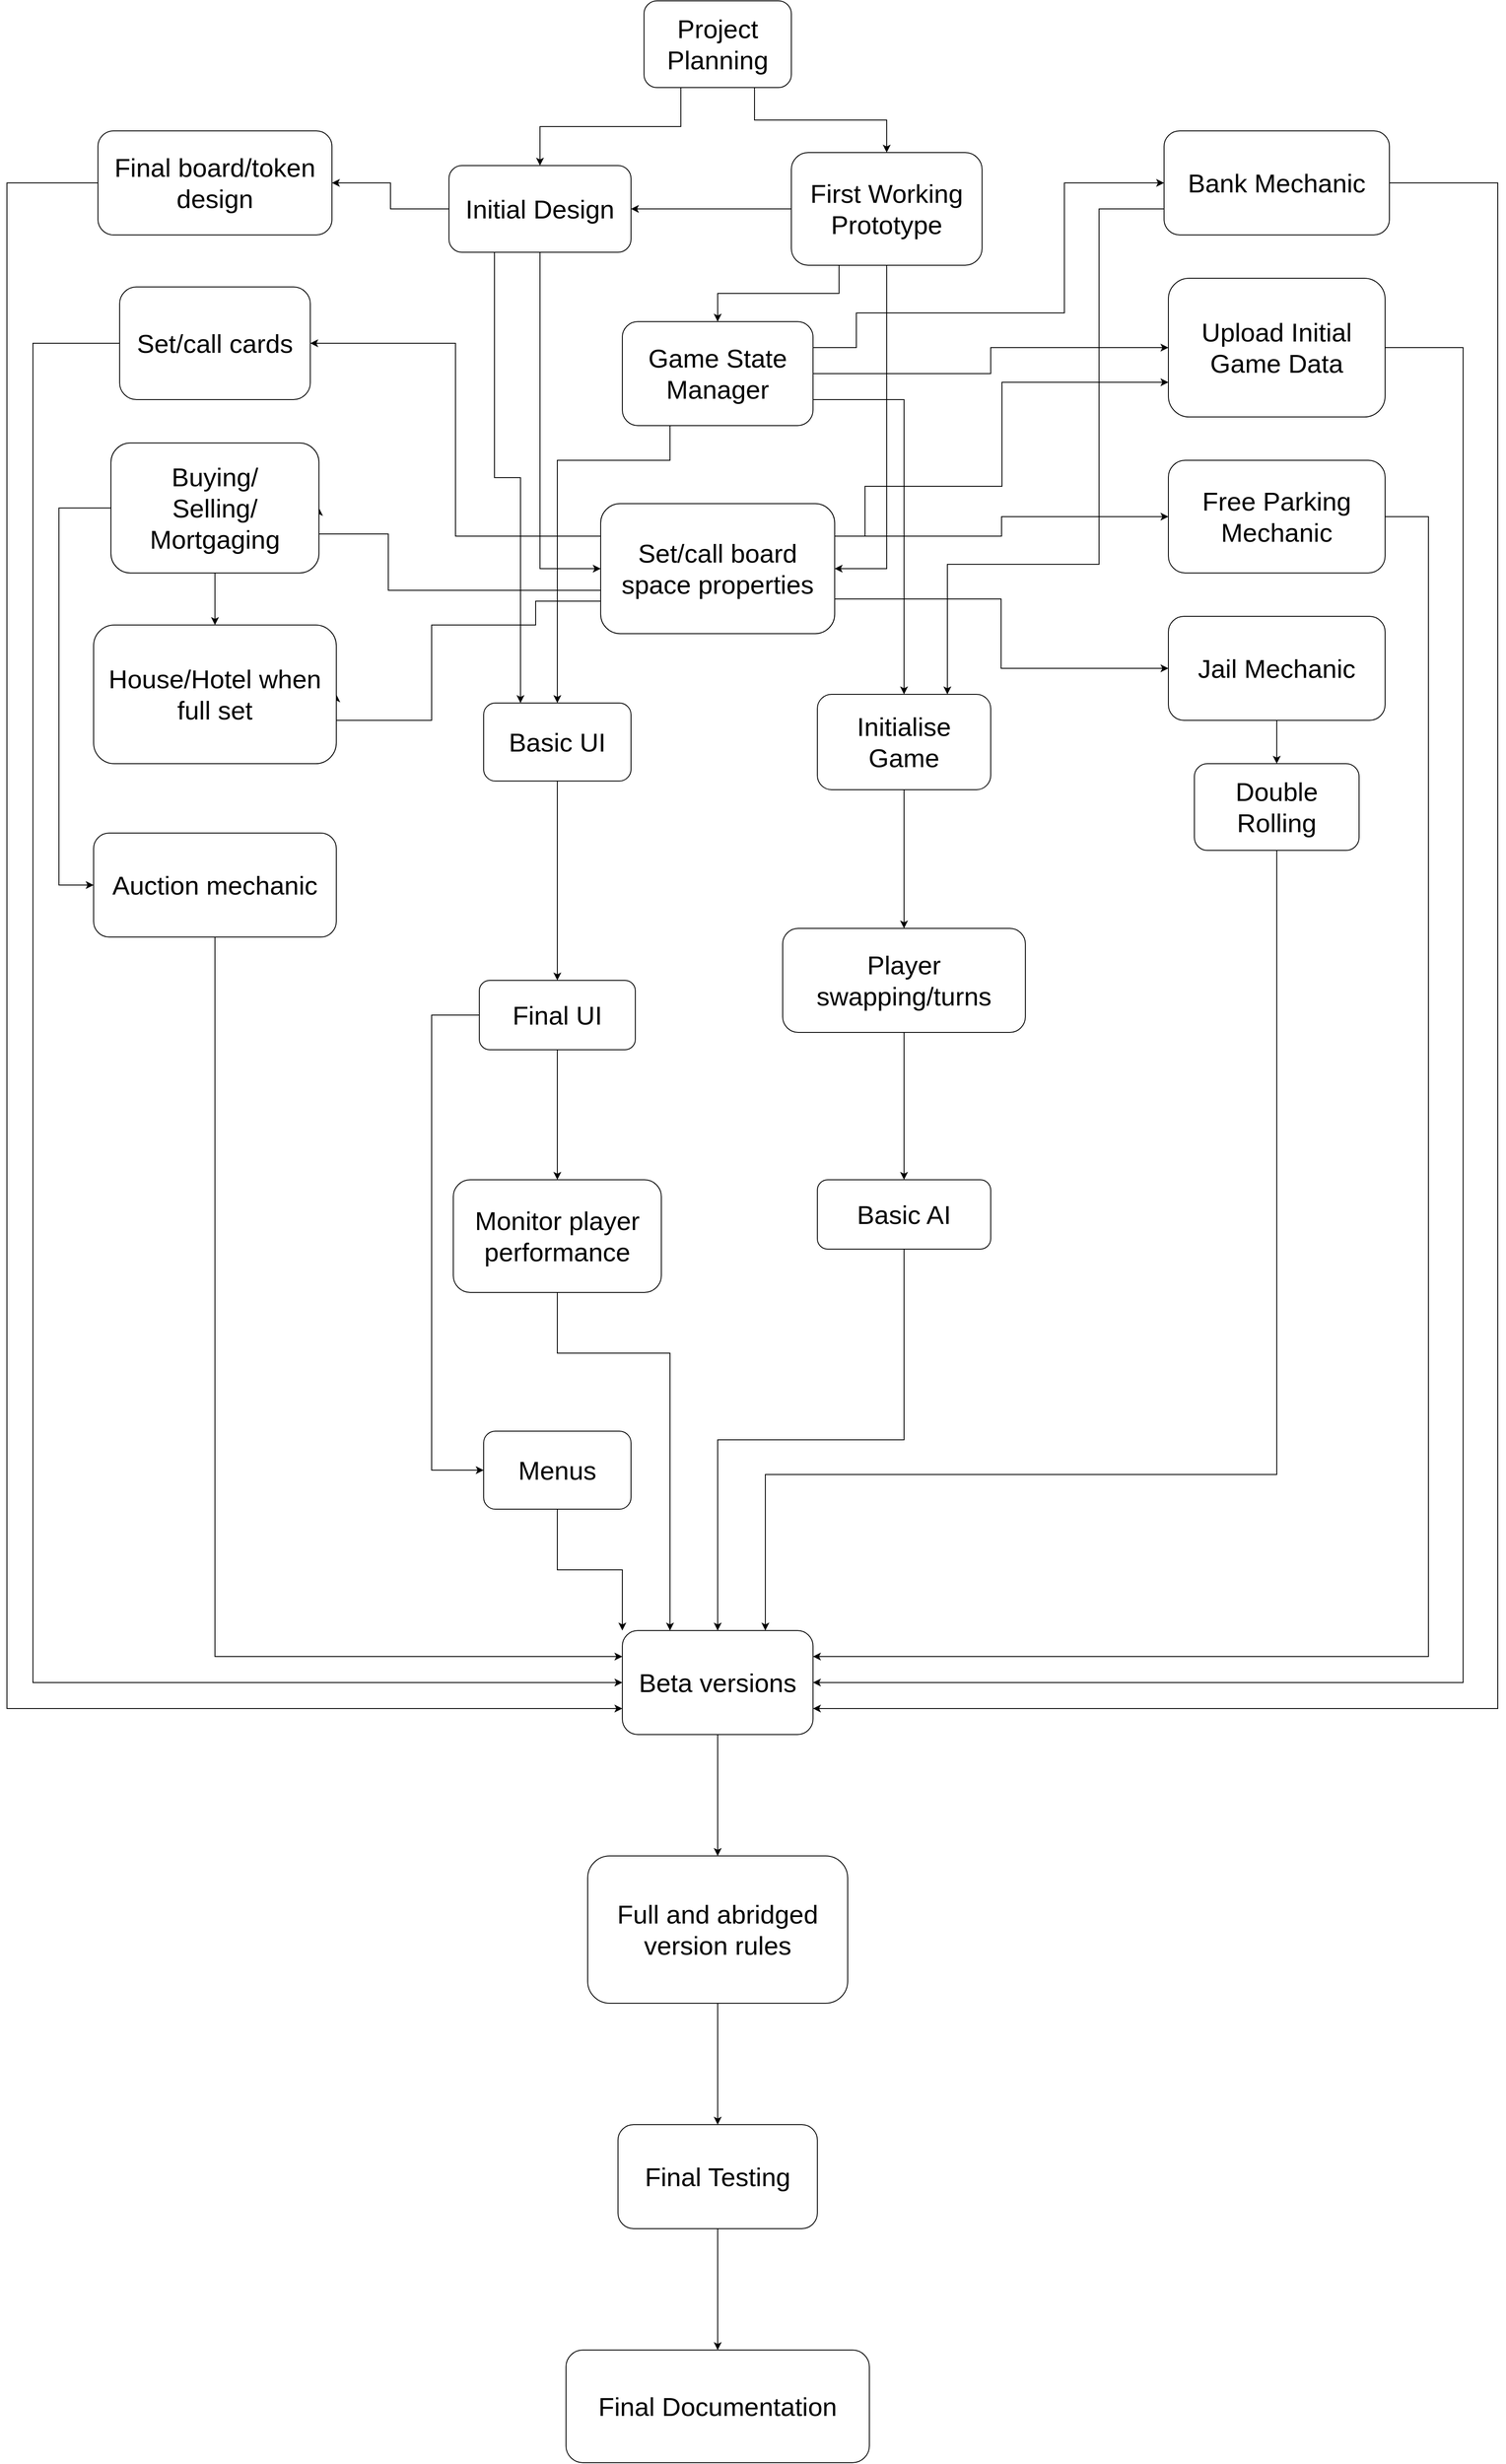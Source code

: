 <mxfile version="16.5.6" type="device"><diagram id="v94tWwK4O_iV_ibOlGFk" name="Page-1"><mxGraphModel dx="3128" dy="1568" grid="1" gridSize="10" guides="1" tooltips="1" connect="1" arrows="1" fold="1" page="1" pageScale="1" pageWidth="2300" pageHeight="3000" math="0" shadow="0"><root><mxCell id="0"/><mxCell id="1" parent="0"/><mxCell id="8SAVdcYJJuNNCXs4Pqvg-31" style="edgeStyle=orthogonalEdgeStyle;rounded=0;orthogonalLoop=1;jettySize=auto;html=1;exitX=0.25;exitY=1;exitDx=0;exitDy=0;entryX=0.5;entryY=0;entryDx=0;entryDy=0;fontSize=30;" parent="1" source="8SAVdcYJJuNNCXs4Pqvg-3" target="8SAVdcYJJuNNCXs4Pqvg-5" edge="1"><mxGeometry relative="1" as="geometry"/></mxCell><mxCell id="8SAVdcYJJuNNCXs4Pqvg-32" style="edgeStyle=orthogonalEdgeStyle;rounded=0;orthogonalLoop=1;jettySize=auto;html=1;exitX=0.75;exitY=1;exitDx=0;exitDy=0;entryX=0.5;entryY=0;entryDx=0;entryDy=0;fontSize=30;" parent="1" source="8SAVdcYJJuNNCXs4Pqvg-3" target="8SAVdcYJJuNNCXs4Pqvg-4" edge="1"><mxGeometry relative="1" as="geometry"/></mxCell><mxCell id="8SAVdcYJJuNNCXs4Pqvg-3" value="&lt;font style=&quot;font-size: 30px&quot;&gt;Project Planning&lt;/font&gt;" style="rounded=1;whiteSpace=wrap;html=1;fontSize=25;" parent="1" vertex="1"><mxGeometry x="795" y="80" width="170" height="100" as="geometry"/></mxCell><mxCell id="8SAVdcYJJuNNCXs4Pqvg-33" style="edgeStyle=orthogonalEdgeStyle;rounded=0;orthogonalLoop=1;jettySize=auto;html=1;exitX=0;exitY=0.5;exitDx=0;exitDy=0;entryX=1;entryY=0.5;entryDx=0;entryDy=0;fontSize=30;" parent="1" source="8SAVdcYJJuNNCXs4Pqvg-4" target="8SAVdcYJJuNNCXs4Pqvg-5" edge="1"><mxGeometry relative="1" as="geometry"/></mxCell><mxCell id="8SAVdcYJJuNNCXs4Pqvg-38" style="edgeStyle=orthogonalEdgeStyle;rounded=0;orthogonalLoop=1;jettySize=auto;html=1;exitX=0.25;exitY=1;exitDx=0;exitDy=0;entryX=0.5;entryY=0;entryDx=0;entryDy=0;fontSize=30;" parent="1" source="8SAVdcYJJuNNCXs4Pqvg-4" target="8SAVdcYJJuNNCXs4Pqvg-6" edge="1"><mxGeometry relative="1" as="geometry"/></mxCell><mxCell id="8SAVdcYJJuNNCXs4Pqvg-43" style="edgeStyle=orthogonalEdgeStyle;rounded=0;orthogonalLoop=1;jettySize=auto;html=1;exitX=0.5;exitY=1;exitDx=0;exitDy=0;entryX=1;entryY=0.5;entryDx=0;entryDy=0;fontSize=30;" parent="1" source="8SAVdcYJJuNNCXs4Pqvg-4" target="8SAVdcYJJuNNCXs4Pqvg-8" edge="1"><mxGeometry relative="1" as="geometry"/></mxCell><mxCell id="8SAVdcYJJuNNCXs4Pqvg-4" value="First Working Prototype" style="rounded=1;whiteSpace=wrap;html=1;fontSize=30;" parent="1" vertex="1"><mxGeometry x="965" y="255" width="220" height="130" as="geometry"/></mxCell><mxCell id="8SAVdcYJJuNNCXs4Pqvg-34" style="edgeStyle=orthogonalEdgeStyle;rounded=0;orthogonalLoop=1;jettySize=auto;html=1;exitX=0;exitY=0.5;exitDx=0;exitDy=0;entryX=1;entryY=0.5;entryDx=0;entryDy=0;fontSize=30;" parent="1" source="8SAVdcYJJuNNCXs4Pqvg-5" target="8SAVdcYJJuNNCXs4Pqvg-19" edge="1"><mxGeometry relative="1" as="geometry"/></mxCell><mxCell id="8SAVdcYJJuNNCXs4Pqvg-42" style="edgeStyle=orthogonalEdgeStyle;rounded=0;orthogonalLoop=1;jettySize=auto;html=1;exitX=0.5;exitY=1;exitDx=0;exitDy=0;entryX=0;entryY=0.5;entryDx=0;entryDy=0;fontSize=30;" parent="1" source="8SAVdcYJJuNNCXs4Pqvg-5" target="8SAVdcYJJuNNCXs4Pqvg-8" edge="1"><mxGeometry relative="1" as="geometry"/></mxCell><mxCell id="8SAVdcYJJuNNCXs4Pqvg-76" style="edgeStyle=orthogonalEdgeStyle;rounded=0;orthogonalLoop=1;jettySize=auto;html=1;exitX=0.25;exitY=1;exitDx=0;exitDy=0;entryX=0.25;entryY=0;entryDx=0;entryDy=0;fontSize=30;" parent="1" source="8SAVdcYJJuNNCXs4Pqvg-5" target="8SAVdcYJJuNNCXs4Pqvg-7" edge="1"><mxGeometry relative="1" as="geometry"/></mxCell><mxCell id="8SAVdcYJJuNNCXs4Pqvg-5" value="Initial Design" style="rounded=1;whiteSpace=wrap;html=1;fontSize=30;" parent="1" vertex="1"><mxGeometry x="570" y="270" width="210" height="100" as="geometry"/></mxCell><mxCell id="8SAVdcYJJuNNCXs4Pqvg-55" style="edgeStyle=orthogonalEdgeStyle;rounded=0;orthogonalLoop=1;jettySize=auto;html=1;exitX=1;exitY=0.25;exitDx=0;exitDy=0;entryX=0;entryY=0.5;entryDx=0;entryDy=0;fontSize=30;" parent="1" source="8SAVdcYJJuNNCXs4Pqvg-6" target="8SAVdcYJJuNNCXs4Pqvg-11" edge="1"><mxGeometry relative="1" as="geometry"><Array as="points"><mxPoint x="1040" y="480"/><mxPoint x="1040" y="440"/><mxPoint x="1280" y="440"/><mxPoint x="1280" y="290"/></Array></mxGeometry></mxCell><mxCell id="8SAVdcYJJuNNCXs4Pqvg-56" style="edgeStyle=orthogonalEdgeStyle;rounded=0;orthogonalLoop=1;jettySize=auto;html=1;exitX=1;exitY=0.5;exitDx=0;exitDy=0;entryX=0;entryY=0.5;entryDx=0;entryDy=0;fontSize=30;" parent="1" source="8SAVdcYJJuNNCXs4Pqvg-6" target="8SAVdcYJJuNNCXs4Pqvg-12" edge="1"><mxGeometry relative="1" as="geometry"/></mxCell><mxCell id="8SAVdcYJJuNNCXs4Pqvg-60" style="edgeStyle=orthogonalEdgeStyle;rounded=0;orthogonalLoop=1;jettySize=auto;html=1;exitX=1;exitY=0.75;exitDx=0;exitDy=0;entryX=0.5;entryY=0;entryDx=0;entryDy=0;fontSize=30;" parent="1" source="8SAVdcYJJuNNCXs4Pqvg-6" target="8SAVdcYJJuNNCXs4Pqvg-13" edge="1"><mxGeometry relative="1" as="geometry"/></mxCell><mxCell id="2vzqE719gmyHgTQjWBiP-1" style="edgeStyle=orthogonalEdgeStyle;rounded=0;orthogonalLoop=1;jettySize=auto;html=1;exitX=0.25;exitY=1;exitDx=0;exitDy=0;entryX=0.5;entryY=0;entryDx=0;entryDy=0;" edge="1" parent="1" source="8SAVdcYJJuNNCXs4Pqvg-6" target="8SAVdcYJJuNNCXs4Pqvg-7"><mxGeometry relative="1" as="geometry"><Array as="points"><mxPoint x="825" y="610"/><mxPoint x="695" y="610"/></Array></mxGeometry></mxCell><mxCell id="8SAVdcYJJuNNCXs4Pqvg-6" value="Game State Manager" style="rounded=1;whiteSpace=wrap;html=1;fontSize=30;" parent="1" vertex="1"><mxGeometry x="770" y="450" width="220" height="120" as="geometry"/></mxCell><mxCell id="8SAVdcYJJuNNCXs4Pqvg-75" style="edgeStyle=orthogonalEdgeStyle;rounded=0;orthogonalLoop=1;jettySize=auto;html=1;exitX=0.5;exitY=1;exitDx=0;exitDy=0;entryX=0.5;entryY=0;entryDx=0;entryDy=0;fontSize=30;" parent="1" source="8SAVdcYJJuNNCXs4Pqvg-7" target="8SAVdcYJJuNNCXs4Pqvg-23" edge="1"><mxGeometry relative="1" as="geometry"/></mxCell><mxCell id="8SAVdcYJJuNNCXs4Pqvg-7" value="Basic UI" style="rounded=1;whiteSpace=wrap;html=1;fontSize=30;" parent="1" vertex="1"><mxGeometry x="610" y="890" width="170" height="90" as="geometry"/></mxCell><mxCell id="8SAVdcYJJuNNCXs4Pqvg-44" style="edgeStyle=orthogonalEdgeStyle;rounded=0;orthogonalLoop=1;jettySize=auto;html=1;exitX=1;exitY=0.25;exitDx=0;exitDy=0;entryX=0;entryY=0.5;entryDx=0;entryDy=0;fontSize=30;" parent="1" source="8SAVdcYJJuNNCXs4Pqvg-8" target="8SAVdcYJJuNNCXs4Pqvg-9" edge="1"><mxGeometry relative="1" as="geometry"/></mxCell><mxCell id="8SAVdcYJJuNNCXs4Pqvg-45" style="edgeStyle=orthogonalEdgeStyle;rounded=0;orthogonalLoop=1;jettySize=auto;html=1;exitX=1;exitY=0.75;exitDx=0;exitDy=0;entryX=0;entryY=0.5;entryDx=0;entryDy=0;fontSize=30;" parent="1" source="8SAVdcYJJuNNCXs4Pqvg-8" target="8SAVdcYJJuNNCXs4Pqvg-10" edge="1"><mxGeometry relative="1" as="geometry"><Array as="points"><mxPoint x="1015" y="770"/><mxPoint x="1207" y="770"/><mxPoint x="1207" y="850"/></Array></mxGeometry></mxCell><mxCell id="8SAVdcYJJuNNCXs4Pqvg-57" style="edgeStyle=orthogonalEdgeStyle;rounded=0;orthogonalLoop=1;jettySize=auto;html=1;exitX=1;exitY=0.25;exitDx=0;exitDy=0;entryX=0;entryY=0.75;entryDx=0;entryDy=0;fontSize=30;" parent="1" source="8SAVdcYJJuNNCXs4Pqvg-8" target="8SAVdcYJJuNNCXs4Pqvg-12" edge="1"><mxGeometry relative="1" as="geometry"><Array as="points"><mxPoint x="1050" y="698"/><mxPoint x="1050" y="640"/><mxPoint x="1208" y="640"/><mxPoint x="1208" y="520"/></Array></mxGeometry></mxCell><mxCell id="8SAVdcYJJuNNCXs4Pqvg-65" style="edgeStyle=orthogonalEdgeStyle;rounded=0;orthogonalLoop=1;jettySize=auto;html=1;exitX=0;exitY=0.25;exitDx=0;exitDy=0;entryX=1;entryY=0.5;entryDx=0;entryDy=0;fontSize=30;" parent="1" source="8SAVdcYJJuNNCXs4Pqvg-8" target="8SAVdcYJJuNNCXs4Pqvg-15" edge="1"><mxGeometry relative="1" as="geometry"/></mxCell><mxCell id="8SAVdcYJJuNNCXs4Pqvg-67" style="edgeStyle=orthogonalEdgeStyle;rounded=0;orthogonalLoop=1;jettySize=auto;html=1;exitX=0;exitY=0.75;exitDx=0;exitDy=0;entryX=1;entryY=0.5;entryDx=0;entryDy=0;fontSize=30;" parent="1" source="8SAVdcYJJuNNCXs4Pqvg-8" target="8SAVdcYJJuNNCXs4Pqvg-16" edge="1"><mxGeometry relative="1" as="geometry"><Array as="points"><mxPoint x="745" y="760"/><mxPoint x="500" y="760"/><mxPoint x="500" y="695"/></Array></mxGeometry></mxCell><mxCell id="8SAVdcYJJuNNCXs4Pqvg-69" style="edgeStyle=orthogonalEdgeStyle;rounded=0;orthogonalLoop=1;jettySize=auto;html=1;exitX=0;exitY=0.75;exitDx=0;exitDy=0;entryX=1;entryY=0.5;entryDx=0;entryDy=0;fontSize=30;" parent="1" source="8SAVdcYJJuNNCXs4Pqvg-8" target="8SAVdcYJJuNNCXs4Pqvg-17" edge="1"><mxGeometry relative="1" as="geometry"><Array as="points"><mxPoint x="670" y="773"/><mxPoint x="670" y="800"/><mxPoint x="550" y="800"/><mxPoint x="550" y="910"/></Array></mxGeometry></mxCell><mxCell id="8SAVdcYJJuNNCXs4Pqvg-8" value="Set/call board space properties" style="rounded=1;whiteSpace=wrap;html=1;fontSize=30;" parent="1" vertex="1"><mxGeometry x="745" y="660" width="270" height="150" as="geometry"/></mxCell><mxCell id="8SAVdcYJJuNNCXs4Pqvg-87" style="edgeStyle=orthogonalEdgeStyle;rounded=0;orthogonalLoop=1;jettySize=auto;html=1;exitX=1;exitY=0.5;exitDx=0;exitDy=0;entryX=1;entryY=0.25;entryDx=0;entryDy=0;fontSize=30;" parent="1" source="8SAVdcYJJuNNCXs4Pqvg-9" target="8SAVdcYJJuNNCXs4Pqvg-26" edge="1"><mxGeometry relative="1" as="geometry"><Array as="points"><mxPoint x="1700" y="675"/><mxPoint x="1700" y="1990"/></Array></mxGeometry></mxCell><mxCell id="8SAVdcYJJuNNCXs4Pqvg-9" value="Free Parking Mechanic" style="rounded=1;whiteSpace=wrap;html=1;fontSize=30;" parent="1" vertex="1"><mxGeometry x="1400" y="610" width="250" height="130" as="geometry"/></mxCell><mxCell id="8SAVdcYJJuNNCXs4Pqvg-85" style="edgeStyle=orthogonalEdgeStyle;rounded=0;orthogonalLoop=1;jettySize=auto;html=1;exitX=0.5;exitY=1;exitDx=0;exitDy=0;entryX=0.5;entryY=0;entryDx=0;entryDy=0;fontSize=30;" parent="1" source="8SAVdcYJJuNNCXs4Pqvg-10" target="8SAVdcYJJuNNCXs4Pqvg-18" edge="1"><mxGeometry relative="1" as="geometry"/></mxCell><mxCell id="8SAVdcYJJuNNCXs4Pqvg-10" value="Jail Mechanic" style="rounded=1;whiteSpace=wrap;html=1;fontSize=30;" parent="1" vertex="1"><mxGeometry x="1400" y="790" width="250" height="120" as="geometry"/></mxCell><mxCell id="8SAVdcYJJuNNCXs4Pqvg-61" style="edgeStyle=orthogonalEdgeStyle;rounded=0;orthogonalLoop=1;jettySize=auto;html=1;exitX=0;exitY=0.75;exitDx=0;exitDy=0;entryX=0.75;entryY=0;entryDx=0;entryDy=0;fontSize=30;" parent="1" source="8SAVdcYJJuNNCXs4Pqvg-11" target="8SAVdcYJJuNNCXs4Pqvg-13" edge="1"><mxGeometry relative="1" as="geometry"><Array as="points"><mxPoint x="1320" y="320"/><mxPoint x="1320" y="730"/><mxPoint x="1145" y="730"/></Array></mxGeometry></mxCell><mxCell id="8SAVdcYJJuNNCXs4Pqvg-89" style="edgeStyle=orthogonalEdgeStyle;rounded=0;orthogonalLoop=1;jettySize=auto;html=1;exitX=1;exitY=0.5;exitDx=0;exitDy=0;entryX=1;entryY=0.75;entryDx=0;entryDy=0;fontSize=30;" parent="1" source="8SAVdcYJJuNNCXs4Pqvg-11" target="8SAVdcYJJuNNCXs4Pqvg-26" edge="1"><mxGeometry relative="1" as="geometry"><Array as="points"><mxPoint x="1780" y="290"/><mxPoint x="1780" y="2050"/></Array></mxGeometry></mxCell><mxCell id="8SAVdcYJJuNNCXs4Pqvg-11" value="Bank Mechanic" style="rounded=1;whiteSpace=wrap;html=1;fontSize=30;" parent="1" vertex="1"><mxGeometry x="1395" y="230" width="260" height="120" as="geometry"/></mxCell><mxCell id="8SAVdcYJJuNNCXs4Pqvg-88" style="edgeStyle=orthogonalEdgeStyle;rounded=0;orthogonalLoop=1;jettySize=auto;html=1;exitX=1;exitY=0.5;exitDx=0;exitDy=0;entryX=1;entryY=0.5;entryDx=0;entryDy=0;fontSize=30;" parent="1" source="8SAVdcYJJuNNCXs4Pqvg-12" target="8SAVdcYJJuNNCXs4Pqvg-26" edge="1"><mxGeometry relative="1" as="geometry"><Array as="points"><mxPoint x="1740" y="480"/><mxPoint x="1740" y="2020"/></Array></mxGeometry></mxCell><mxCell id="8SAVdcYJJuNNCXs4Pqvg-12" value="Upload Initial Game Data" style="rounded=1;whiteSpace=wrap;html=1;fontSize=30;" parent="1" vertex="1"><mxGeometry x="1400" y="400" width="250" height="160" as="geometry"/></mxCell><mxCell id="8SAVdcYJJuNNCXs4Pqvg-62" style="edgeStyle=orthogonalEdgeStyle;rounded=0;orthogonalLoop=1;jettySize=auto;html=1;exitX=0.5;exitY=1;exitDx=0;exitDy=0;entryX=0.5;entryY=0;entryDx=0;entryDy=0;fontSize=30;" parent="1" source="8SAVdcYJJuNNCXs4Pqvg-13" target="8SAVdcYJJuNNCXs4Pqvg-14" edge="1"><mxGeometry relative="1" as="geometry"/></mxCell><mxCell id="8SAVdcYJJuNNCXs4Pqvg-13" value="Initialise Game" style="rounded=1;whiteSpace=wrap;html=1;fontSize=30;" parent="1" vertex="1"><mxGeometry x="995" y="880" width="200" height="110" as="geometry"/></mxCell><mxCell id="8SAVdcYJJuNNCXs4Pqvg-72" style="edgeStyle=orthogonalEdgeStyle;rounded=0;orthogonalLoop=1;jettySize=auto;html=1;exitX=0.5;exitY=1;exitDx=0;exitDy=0;entryX=0.5;entryY=0;entryDx=0;entryDy=0;fontSize=30;" parent="1" source="8SAVdcYJJuNNCXs4Pqvg-14" target="8SAVdcYJJuNNCXs4Pqvg-22" edge="1"><mxGeometry relative="1" as="geometry"/></mxCell><mxCell id="8SAVdcYJJuNNCXs4Pqvg-14" value="Player swapping/turns" style="rounded=1;whiteSpace=wrap;html=1;fontSize=30;" parent="1" vertex="1"><mxGeometry x="955" y="1150" width="280" height="120" as="geometry"/></mxCell><mxCell id="8SAVdcYJJuNNCXs4Pqvg-82" style="edgeStyle=orthogonalEdgeStyle;rounded=0;orthogonalLoop=1;jettySize=auto;html=1;exitX=0;exitY=0.5;exitDx=0;exitDy=0;entryX=0;entryY=0.5;entryDx=0;entryDy=0;fontSize=30;" parent="1" source="8SAVdcYJJuNNCXs4Pqvg-15" target="8SAVdcYJJuNNCXs4Pqvg-26" edge="1"><mxGeometry relative="1" as="geometry"><Array as="points"><mxPoint x="90" y="475"/><mxPoint x="90" y="2020"/></Array></mxGeometry></mxCell><mxCell id="8SAVdcYJJuNNCXs4Pqvg-15" value="Set/call cards" style="rounded=1;whiteSpace=wrap;html=1;fontSize=30;" parent="1" vertex="1"><mxGeometry x="190" y="410" width="220" height="130" as="geometry"/></mxCell><mxCell id="8SAVdcYJJuNNCXs4Pqvg-68" style="edgeStyle=orthogonalEdgeStyle;rounded=0;orthogonalLoop=1;jettySize=auto;html=1;exitX=0.5;exitY=1;exitDx=0;exitDy=0;entryX=0.5;entryY=0;entryDx=0;entryDy=0;fontSize=30;" parent="1" source="8SAVdcYJJuNNCXs4Pqvg-16" target="8SAVdcYJJuNNCXs4Pqvg-17" edge="1"><mxGeometry relative="1" as="geometry"/></mxCell><mxCell id="8SAVdcYJJuNNCXs4Pqvg-71" style="edgeStyle=orthogonalEdgeStyle;rounded=0;orthogonalLoop=1;jettySize=auto;html=1;exitX=0;exitY=0.5;exitDx=0;exitDy=0;entryX=0;entryY=0.5;entryDx=0;entryDy=0;fontSize=30;" parent="1" source="8SAVdcYJJuNNCXs4Pqvg-16" target="8SAVdcYJJuNNCXs4Pqvg-20" edge="1"><mxGeometry relative="1" as="geometry"><Array as="points"><mxPoint x="120" y="665"/><mxPoint x="120" y="1100"/></Array></mxGeometry></mxCell><mxCell id="8SAVdcYJJuNNCXs4Pqvg-16" value="&lt;div&gt;Buying/&lt;/div&gt;&lt;div&gt;Selling/&lt;/div&gt;&lt;div&gt;Mortgaging&lt;br&gt;&lt;/div&gt;" style="rounded=1;whiteSpace=wrap;html=1;fontSize=30;" parent="1" vertex="1"><mxGeometry x="180" y="590" width="240" height="150" as="geometry"/></mxCell><mxCell id="8SAVdcYJJuNNCXs4Pqvg-17" value="House/Hotel when full set" style="rounded=1;whiteSpace=wrap;html=1;fontSize=30;" parent="1" vertex="1"><mxGeometry x="160" y="800" width="280" height="160" as="geometry"/></mxCell><mxCell id="8SAVdcYJJuNNCXs4Pqvg-86" style="edgeStyle=orthogonalEdgeStyle;rounded=0;orthogonalLoop=1;jettySize=auto;html=1;exitX=0.5;exitY=1;exitDx=0;exitDy=0;entryX=0.75;entryY=0;entryDx=0;entryDy=0;fontSize=30;" parent="1" source="8SAVdcYJJuNNCXs4Pqvg-18" target="8SAVdcYJJuNNCXs4Pqvg-26" edge="1"><mxGeometry relative="1" as="geometry"><Array as="points"><mxPoint x="1525" y="1780"/><mxPoint x="935" y="1780"/></Array></mxGeometry></mxCell><mxCell id="8SAVdcYJJuNNCXs4Pqvg-18" value="Double Rolling" style="rounded=1;whiteSpace=wrap;html=1;fontSize=30;" parent="1" vertex="1"><mxGeometry x="1430" y="960" width="190" height="100" as="geometry"/></mxCell><mxCell id="8SAVdcYJJuNNCXs4Pqvg-83" style="edgeStyle=orthogonalEdgeStyle;rounded=0;orthogonalLoop=1;jettySize=auto;html=1;exitX=0;exitY=0.5;exitDx=0;exitDy=0;entryX=0;entryY=0.75;entryDx=0;entryDy=0;fontSize=30;" parent="1" source="8SAVdcYJJuNNCXs4Pqvg-19" target="8SAVdcYJJuNNCXs4Pqvg-26" edge="1"><mxGeometry relative="1" as="geometry"><Array as="points"><mxPoint x="60" y="290"/><mxPoint x="60" y="2050"/></Array></mxGeometry></mxCell><mxCell id="8SAVdcYJJuNNCXs4Pqvg-19" value="Final board/token design" style="rounded=1;whiteSpace=wrap;html=1;fontSize=30;" parent="1" vertex="1"><mxGeometry x="165" y="230" width="270" height="120" as="geometry"/></mxCell><mxCell id="8SAVdcYJJuNNCXs4Pqvg-93" style="edgeStyle=orthogonalEdgeStyle;rounded=0;orthogonalLoop=1;jettySize=auto;html=1;exitX=0.5;exitY=1;exitDx=0;exitDy=0;entryX=0;entryY=0.25;entryDx=0;entryDy=0;fontSize=30;" parent="1" source="8SAVdcYJJuNNCXs4Pqvg-20" target="8SAVdcYJJuNNCXs4Pqvg-26" edge="1"><mxGeometry relative="1" as="geometry"/></mxCell><mxCell id="8SAVdcYJJuNNCXs4Pqvg-20" value="Auction mechanic" style="rounded=1;whiteSpace=wrap;html=1;fontSize=30;" parent="1" vertex="1"><mxGeometry x="160" y="1040" width="280" height="120" as="geometry"/></mxCell><mxCell id="8SAVdcYJJuNNCXs4Pqvg-79" style="edgeStyle=orthogonalEdgeStyle;rounded=0;orthogonalLoop=1;jettySize=auto;html=1;exitX=0.5;exitY=1;exitDx=0;exitDy=0;entryX=0.5;entryY=0;entryDx=0;entryDy=0;fontSize=30;" parent="1" source="8SAVdcYJJuNNCXs4Pqvg-22" target="8SAVdcYJJuNNCXs4Pqvg-26" edge="1"><mxGeometry relative="1" as="geometry"/></mxCell><mxCell id="8SAVdcYJJuNNCXs4Pqvg-22" value="Basic AI" style="rounded=1;whiteSpace=wrap;html=1;fontSize=30;" parent="1" vertex="1"><mxGeometry x="995" y="1440" width="200" height="80" as="geometry"/></mxCell><mxCell id="8SAVdcYJJuNNCXs4Pqvg-77" style="edgeStyle=orthogonalEdgeStyle;rounded=0;orthogonalLoop=1;jettySize=auto;html=1;exitX=0.5;exitY=1;exitDx=0;exitDy=0;entryX=0.5;entryY=0;entryDx=0;entryDy=0;fontSize=30;" parent="1" source="8SAVdcYJJuNNCXs4Pqvg-23" target="8SAVdcYJJuNNCXs4Pqvg-24" edge="1"><mxGeometry relative="1" as="geometry"/></mxCell><mxCell id="8SAVdcYJJuNNCXs4Pqvg-78" style="edgeStyle=orthogonalEdgeStyle;rounded=0;orthogonalLoop=1;jettySize=auto;html=1;exitX=0;exitY=0.5;exitDx=0;exitDy=0;entryX=0;entryY=0.5;entryDx=0;entryDy=0;fontSize=30;" parent="1" source="8SAVdcYJJuNNCXs4Pqvg-23" target="8SAVdcYJJuNNCXs4Pqvg-25" edge="1"><mxGeometry relative="1" as="geometry"><Array as="points"><mxPoint x="550" y="1250"/><mxPoint x="550" y="1775"/></Array></mxGeometry></mxCell><mxCell id="8SAVdcYJJuNNCXs4Pqvg-23" value="Final UI" style="rounded=1;whiteSpace=wrap;html=1;fontSize=30;" parent="1" vertex="1"><mxGeometry x="605" y="1210" width="180" height="80" as="geometry"/></mxCell><mxCell id="8SAVdcYJJuNNCXs4Pqvg-84" style="edgeStyle=orthogonalEdgeStyle;rounded=0;orthogonalLoop=1;jettySize=auto;html=1;exitX=0.5;exitY=1;exitDx=0;exitDy=0;entryX=0.25;entryY=0;entryDx=0;entryDy=0;fontSize=30;" parent="1" source="8SAVdcYJJuNNCXs4Pqvg-24" target="8SAVdcYJJuNNCXs4Pqvg-26" edge="1"><mxGeometry relative="1" as="geometry"><Array as="points"><mxPoint x="695" y="1640"/><mxPoint x="825" y="1640"/></Array></mxGeometry></mxCell><mxCell id="8SAVdcYJJuNNCXs4Pqvg-24" value="Monitor player performance" style="rounded=1;whiteSpace=wrap;html=1;fontSize=30;" parent="1" vertex="1"><mxGeometry x="575" y="1440" width="240" height="130" as="geometry"/></mxCell><mxCell id="8SAVdcYJJuNNCXs4Pqvg-94" style="edgeStyle=orthogonalEdgeStyle;rounded=0;orthogonalLoop=1;jettySize=auto;html=1;exitX=0.5;exitY=1;exitDx=0;exitDy=0;entryX=0;entryY=0;entryDx=0;entryDy=0;fontSize=30;" parent="1" source="8SAVdcYJJuNNCXs4Pqvg-25" target="8SAVdcYJJuNNCXs4Pqvg-26" edge="1"><mxGeometry relative="1" as="geometry"/></mxCell><mxCell id="8SAVdcYJJuNNCXs4Pqvg-25" value="Menus" style="rounded=1;whiteSpace=wrap;html=1;fontSize=30;" parent="1" vertex="1"><mxGeometry x="610" y="1730" width="170" height="90" as="geometry"/></mxCell><mxCell id="8SAVdcYJJuNNCXs4Pqvg-90" style="edgeStyle=orthogonalEdgeStyle;rounded=0;orthogonalLoop=1;jettySize=auto;html=1;exitX=0.5;exitY=1;exitDx=0;exitDy=0;entryX=0.5;entryY=0;entryDx=0;entryDy=0;fontSize=30;" parent="1" source="8SAVdcYJJuNNCXs4Pqvg-26" target="8SAVdcYJJuNNCXs4Pqvg-27" edge="1"><mxGeometry relative="1" as="geometry"/></mxCell><mxCell id="8SAVdcYJJuNNCXs4Pqvg-26" value="Beta versions" style="rounded=1;whiteSpace=wrap;html=1;fontSize=30;" parent="1" vertex="1"><mxGeometry x="770" y="1960" width="220" height="120" as="geometry"/></mxCell><mxCell id="8SAVdcYJJuNNCXs4Pqvg-91" style="edgeStyle=orthogonalEdgeStyle;rounded=0;orthogonalLoop=1;jettySize=auto;html=1;exitX=0.5;exitY=1;exitDx=0;exitDy=0;entryX=0.5;entryY=0;entryDx=0;entryDy=0;fontSize=30;" parent="1" source="8SAVdcYJJuNNCXs4Pqvg-27" target="8SAVdcYJJuNNCXs4Pqvg-28" edge="1"><mxGeometry relative="1" as="geometry"/></mxCell><mxCell id="8SAVdcYJJuNNCXs4Pqvg-27" value="Full and abridged version rules" style="rounded=1;whiteSpace=wrap;html=1;fontSize=30;" parent="1" vertex="1"><mxGeometry x="730" y="2220" width="300" height="170" as="geometry"/></mxCell><mxCell id="8SAVdcYJJuNNCXs4Pqvg-92" style="edgeStyle=orthogonalEdgeStyle;rounded=0;orthogonalLoop=1;jettySize=auto;html=1;exitX=0.5;exitY=1;exitDx=0;exitDy=0;fontSize=30;" parent="1" source="8SAVdcYJJuNNCXs4Pqvg-28" target="8SAVdcYJJuNNCXs4Pqvg-29" edge="1"><mxGeometry relative="1" as="geometry"/></mxCell><mxCell id="8SAVdcYJJuNNCXs4Pqvg-28" value="Final Testing" style="rounded=1;whiteSpace=wrap;html=1;fontSize=30;" parent="1" vertex="1"><mxGeometry x="765" y="2530" width="230" height="120" as="geometry"/></mxCell><mxCell id="8SAVdcYJJuNNCXs4Pqvg-29" value="Final Documentation" style="rounded=1;whiteSpace=wrap;html=1;fontSize=30;" parent="1" vertex="1"><mxGeometry x="705" y="2790" width="350" height="130" as="geometry"/></mxCell></root></mxGraphModel></diagram></mxfile>